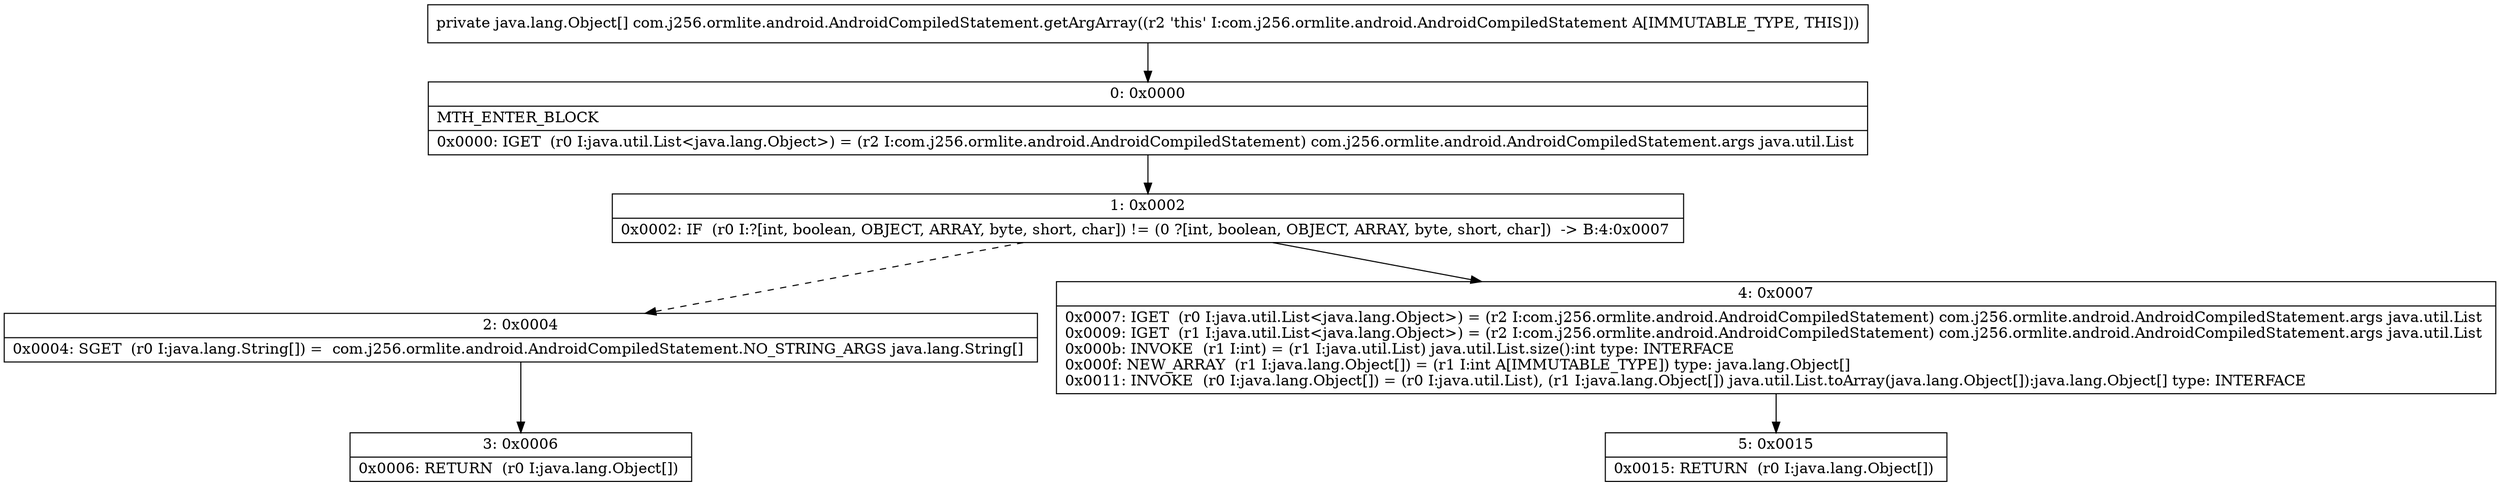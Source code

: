 digraph "CFG forcom.j256.ormlite.android.AndroidCompiledStatement.getArgArray()[Ljava\/lang\/Object;" {
Node_0 [shape=record,label="{0\:\ 0x0000|MTH_ENTER_BLOCK\l|0x0000: IGET  (r0 I:java.util.List\<java.lang.Object\>) = (r2 I:com.j256.ormlite.android.AndroidCompiledStatement) com.j256.ormlite.android.AndroidCompiledStatement.args java.util.List \l}"];
Node_1 [shape=record,label="{1\:\ 0x0002|0x0002: IF  (r0 I:?[int, boolean, OBJECT, ARRAY, byte, short, char]) != (0 ?[int, boolean, OBJECT, ARRAY, byte, short, char])  \-\> B:4:0x0007 \l}"];
Node_2 [shape=record,label="{2\:\ 0x0004|0x0004: SGET  (r0 I:java.lang.String[]) =  com.j256.ormlite.android.AndroidCompiledStatement.NO_STRING_ARGS java.lang.String[] \l}"];
Node_3 [shape=record,label="{3\:\ 0x0006|0x0006: RETURN  (r0 I:java.lang.Object[]) \l}"];
Node_4 [shape=record,label="{4\:\ 0x0007|0x0007: IGET  (r0 I:java.util.List\<java.lang.Object\>) = (r2 I:com.j256.ormlite.android.AndroidCompiledStatement) com.j256.ormlite.android.AndroidCompiledStatement.args java.util.List \l0x0009: IGET  (r1 I:java.util.List\<java.lang.Object\>) = (r2 I:com.j256.ormlite.android.AndroidCompiledStatement) com.j256.ormlite.android.AndroidCompiledStatement.args java.util.List \l0x000b: INVOKE  (r1 I:int) = (r1 I:java.util.List) java.util.List.size():int type: INTERFACE \l0x000f: NEW_ARRAY  (r1 I:java.lang.Object[]) = (r1 I:int A[IMMUTABLE_TYPE]) type: java.lang.Object[] \l0x0011: INVOKE  (r0 I:java.lang.Object[]) = (r0 I:java.util.List), (r1 I:java.lang.Object[]) java.util.List.toArray(java.lang.Object[]):java.lang.Object[] type: INTERFACE \l}"];
Node_5 [shape=record,label="{5\:\ 0x0015|0x0015: RETURN  (r0 I:java.lang.Object[]) \l}"];
MethodNode[shape=record,label="{private java.lang.Object[] com.j256.ormlite.android.AndroidCompiledStatement.getArgArray((r2 'this' I:com.j256.ormlite.android.AndroidCompiledStatement A[IMMUTABLE_TYPE, THIS])) }"];
MethodNode -> Node_0;
Node_0 -> Node_1;
Node_1 -> Node_2[style=dashed];
Node_1 -> Node_4;
Node_2 -> Node_3;
Node_4 -> Node_5;
}


